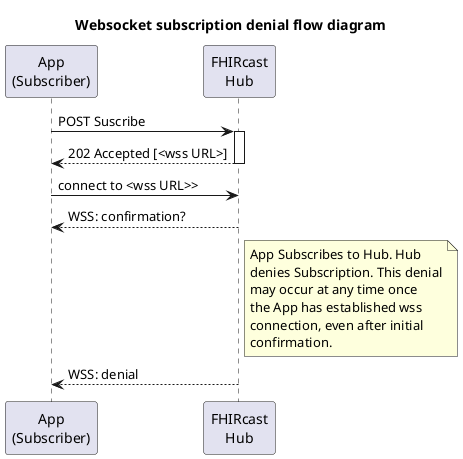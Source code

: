 @startuml

title Websocket subscription denial flow diagram

participant "App\n(Subscriber)" as Subscriber
participant "FHIRcast\nHub" as Hub

Subscriber -> Hub++: POST Suscribe
Subscriber <-- Hub--: 202 Accepted [<wss URL>]
Subscriber -> Hub: connect to <wss URL>>
Subscriber <-- Hub: WSS: confirmation?

note right of Hub
    App Subscribes to Hub. Hub 
    denies Subscription. This denial
    may occur at any time once
    the App has established wss
    connection, even after initial 
    confirmation.
end note

Subscriber <-- Hub: WSS: denial

@enduml